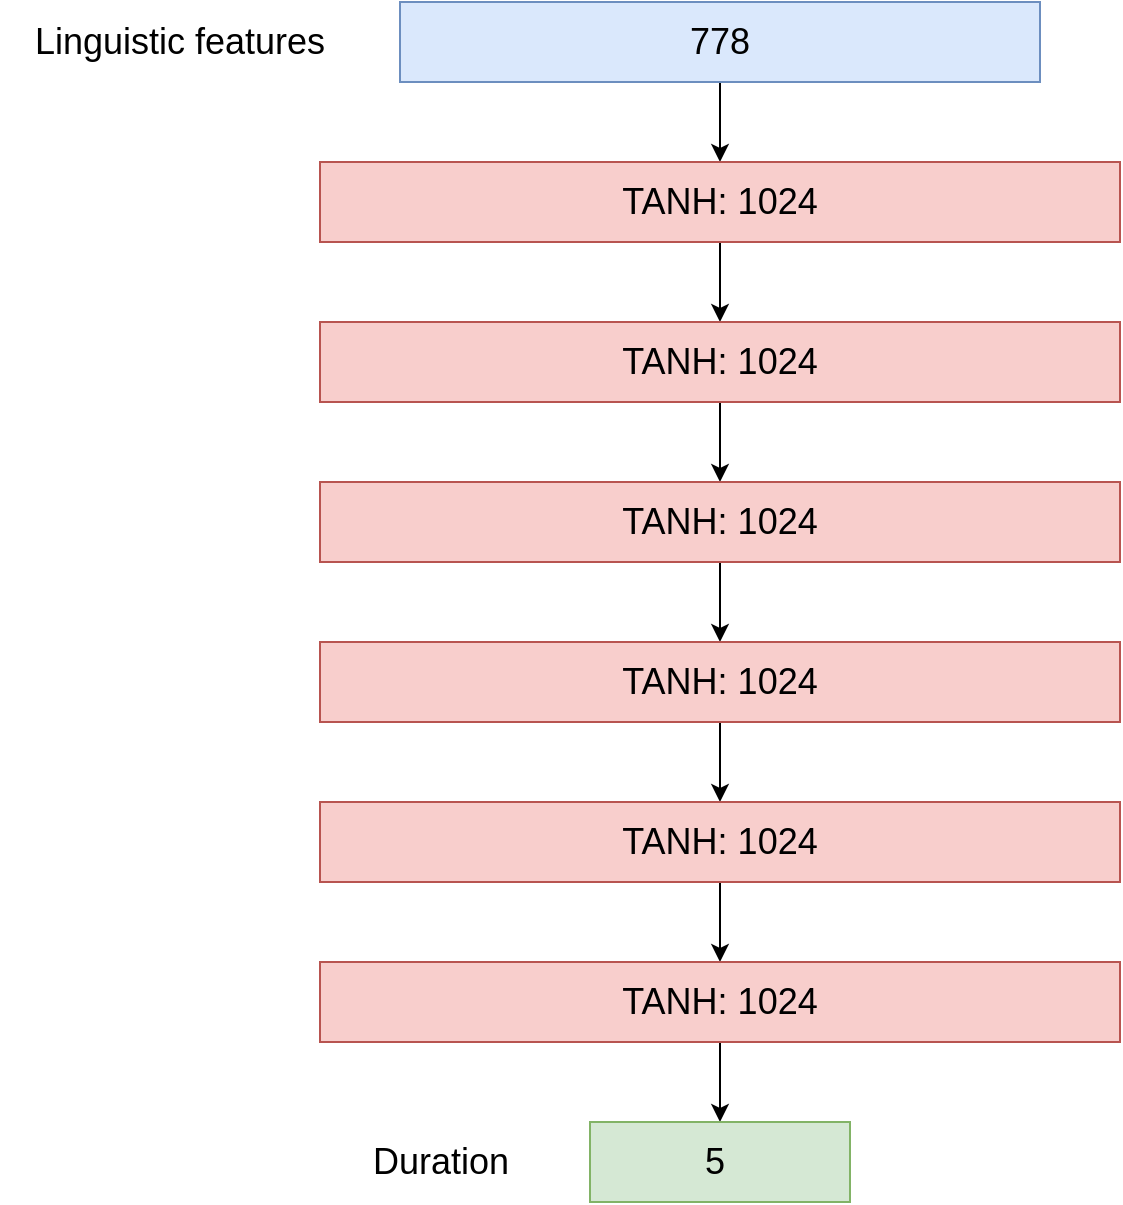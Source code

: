 <mxfile version="13.2.6" type="device"><diagram id="QzpNQBHvDpEieXwQcq0y" name="Page-1"><mxGraphModel dx="2031" dy="1143" grid="1" gridSize="10" guides="1" tooltips="1" connect="1" arrows="1" fold="1" page="0" pageScale="1" pageWidth="827" pageHeight="1169" math="0" shadow="0"><root><mxCell id="0"/><mxCell id="1" parent="0"/><mxCell id="b6U8Hvpz2uIPA_bdlNt--9" style="edgeStyle=orthogonalEdgeStyle;rounded=0;orthogonalLoop=1;jettySize=auto;html=1;exitX=0.5;exitY=1;exitDx=0;exitDy=0;fontSize=18;" edge="1" parent="1" source="b6U8Hvpz2uIPA_bdlNt--1" target="b6U8Hvpz2uIPA_bdlNt--3"><mxGeometry relative="1" as="geometry"/></mxCell><mxCell id="b6U8Hvpz2uIPA_bdlNt--1" value="778" style="rounded=0;whiteSpace=wrap;html=1;rotation=0;fillColor=#dae8fc;strokeColor=#6c8ebf;fontSize=18;" vertex="1" parent="1"><mxGeometry x="240" y="120" width="320" height="40" as="geometry"/></mxCell><mxCell id="b6U8Hvpz2uIPA_bdlNt--10" style="edgeStyle=orthogonalEdgeStyle;rounded=0;orthogonalLoop=1;jettySize=auto;html=1;exitX=0.5;exitY=1;exitDx=0;exitDy=0;fontSize=18;" edge="1" parent="1" source="b6U8Hvpz2uIPA_bdlNt--3" target="b6U8Hvpz2uIPA_bdlNt--4"><mxGeometry relative="1" as="geometry"/></mxCell><mxCell id="b6U8Hvpz2uIPA_bdlNt--3" value="TANH: 1024" style="rounded=0;whiteSpace=wrap;html=1;rotation=0;fillColor=#f8cecc;strokeColor=#b85450;fontSize=18;" vertex="1" parent="1"><mxGeometry x="200" y="200" width="400" height="40" as="geometry"/></mxCell><mxCell id="b6U8Hvpz2uIPA_bdlNt--11" style="edgeStyle=orthogonalEdgeStyle;rounded=0;orthogonalLoop=1;jettySize=auto;html=1;exitX=0.5;exitY=1;exitDx=0;exitDy=0;fontSize=18;" edge="1" parent="1" source="b6U8Hvpz2uIPA_bdlNt--4" target="b6U8Hvpz2uIPA_bdlNt--5"><mxGeometry relative="1" as="geometry"/></mxCell><mxCell id="b6U8Hvpz2uIPA_bdlNt--4" value="TANH: 1024" style="rounded=0;whiteSpace=wrap;html=1;rotation=0;fillColor=#f8cecc;strokeColor=#b85450;fontSize=18;" vertex="1" parent="1"><mxGeometry x="200" y="280" width="400" height="40" as="geometry"/></mxCell><mxCell id="b6U8Hvpz2uIPA_bdlNt--12" style="edgeStyle=orthogonalEdgeStyle;rounded=0;orthogonalLoop=1;jettySize=auto;html=1;exitX=0.5;exitY=1;exitDx=0;exitDy=0;fontSize=18;" edge="1" parent="1" source="b6U8Hvpz2uIPA_bdlNt--5" target="b6U8Hvpz2uIPA_bdlNt--6"><mxGeometry relative="1" as="geometry"/></mxCell><mxCell id="b6U8Hvpz2uIPA_bdlNt--5" value="TANH: 1024" style="rounded=0;whiteSpace=wrap;html=1;rotation=0;fillColor=#f8cecc;strokeColor=#b85450;fontSize=18;" vertex="1" parent="1"><mxGeometry x="200" y="360" width="400" height="40" as="geometry"/></mxCell><mxCell id="b6U8Hvpz2uIPA_bdlNt--13" style="edgeStyle=orthogonalEdgeStyle;rounded=0;orthogonalLoop=1;jettySize=auto;html=1;exitX=0.5;exitY=1;exitDx=0;exitDy=0;fontSize=18;" edge="1" parent="1" source="b6U8Hvpz2uIPA_bdlNt--6" target="b6U8Hvpz2uIPA_bdlNt--7"><mxGeometry relative="1" as="geometry"/></mxCell><mxCell id="b6U8Hvpz2uIPA_bdlNt--6" value="TANH: 1024" style="rounded=0;whiteSpace=wrap;html=1;rotation=0;fillColor=#f8cecc;strokeColor=#b85450;fontSize=18;" vertex="1" parent="1"><mxGeometry x="200" y="440" width="400" height="40" as="geometry"/></mxCell><mxCell id="b6U8Hvpz2uIPA_bdlNt--15" style="edgeStyle=orthogonalEdgeStyle;rounded=0;orthogonalLoop=1;jettySize=auto;html=1;exitX=0.5;exitY=1;exitDx=0;exitDy=0;fontSize=18;" edge="1" parent="1" source="b6U8Hvpz2uIPA_bdlNt--7" target="b6U8Hvpz2uIPA_bdlNt--8"><mxGeometry relative="1" as="geometry"/></mxCell><mxCell id="b6U8Hvpz2uIPA_bdlNt--7" value="TANH: 1024" style="rounded=0;whiteSpace=wrap;html=1;rotation=0;fillColor=#f8cecc;strokeColor=#b85450;fontSize=18;" vertex="1" parent="1"><mxGeometry x="200" y="520" width="400" height="40" as="geometry"/></mxCell><mxCell id="b6U8Hvpz2uIPA_bdlNt--19" style="edgeStyle=orthogonalEdgeStyle;rounded=0;orthogonalLoop=1;jettySize=auto;html=1;exitX=0.5;exitY=1;exitDx=0;exitDy=0;fontSize=18;" edge="1" parent="1" source="b6U8Hvpz2uIPA_bdlNt--8" target="b6U8Hvpz2uIPA_bdlNt--18"><mxGeometry relative="1" as="geometry"/></mxCell><mxCell id="b6U8Hvpz2uIPA_bdlNt--8" value="TANH: 1024" style="rounded=0;whiteSpace=wrap;html=1;rotation=0;fillColor=#f8cecc;strokeColor=#b85450;fontSize=18;" vertex="1" parent="1"><mxGeometry x="200" y="600" width="400" height="40" as="geometry"/></mxCell><mxCell id="b6U8Hvpz2uIPA_bdlNt--16" value="Linguistic features&lt;br&gt;" style="text;html=1;strokeColor=none;fillColor=none;align=center;verticalAlign=middle;whiteSpace=wrap;rounded=0;fontSize=18;" vertex="1" parent="1"><mxGeometry x="40" y="130" width="180" height="20" as="geometry"/></mxCell><mxCell id="b6U8Hvpz2uIPA_bdlNt--18" value="5&amp;nbsp;" style="rounded=0;whiteSpace=wrap;html=1;rotation=0;fillColor=#d5e8d4;strokeColor=#82b366;fontSize=18;" vertex="1" parent="1"><mxGeometry x="335" y="680" width="130" height="40" as="geometry"/></mxCell><mxCell id="b6U8Hvpz2uIPA_bdlNt--20" value="Duration" style="text;html=1;align=center;verticalAlign=middle;resizable=0;points=[];autosize=1;fontSize=18;" vertex="1" parent="1"><mxGeometry x="220" y="685" width="80" height="30" as="geometry"/></mxCell></root></mxGraphModel></diagram></mxfile>